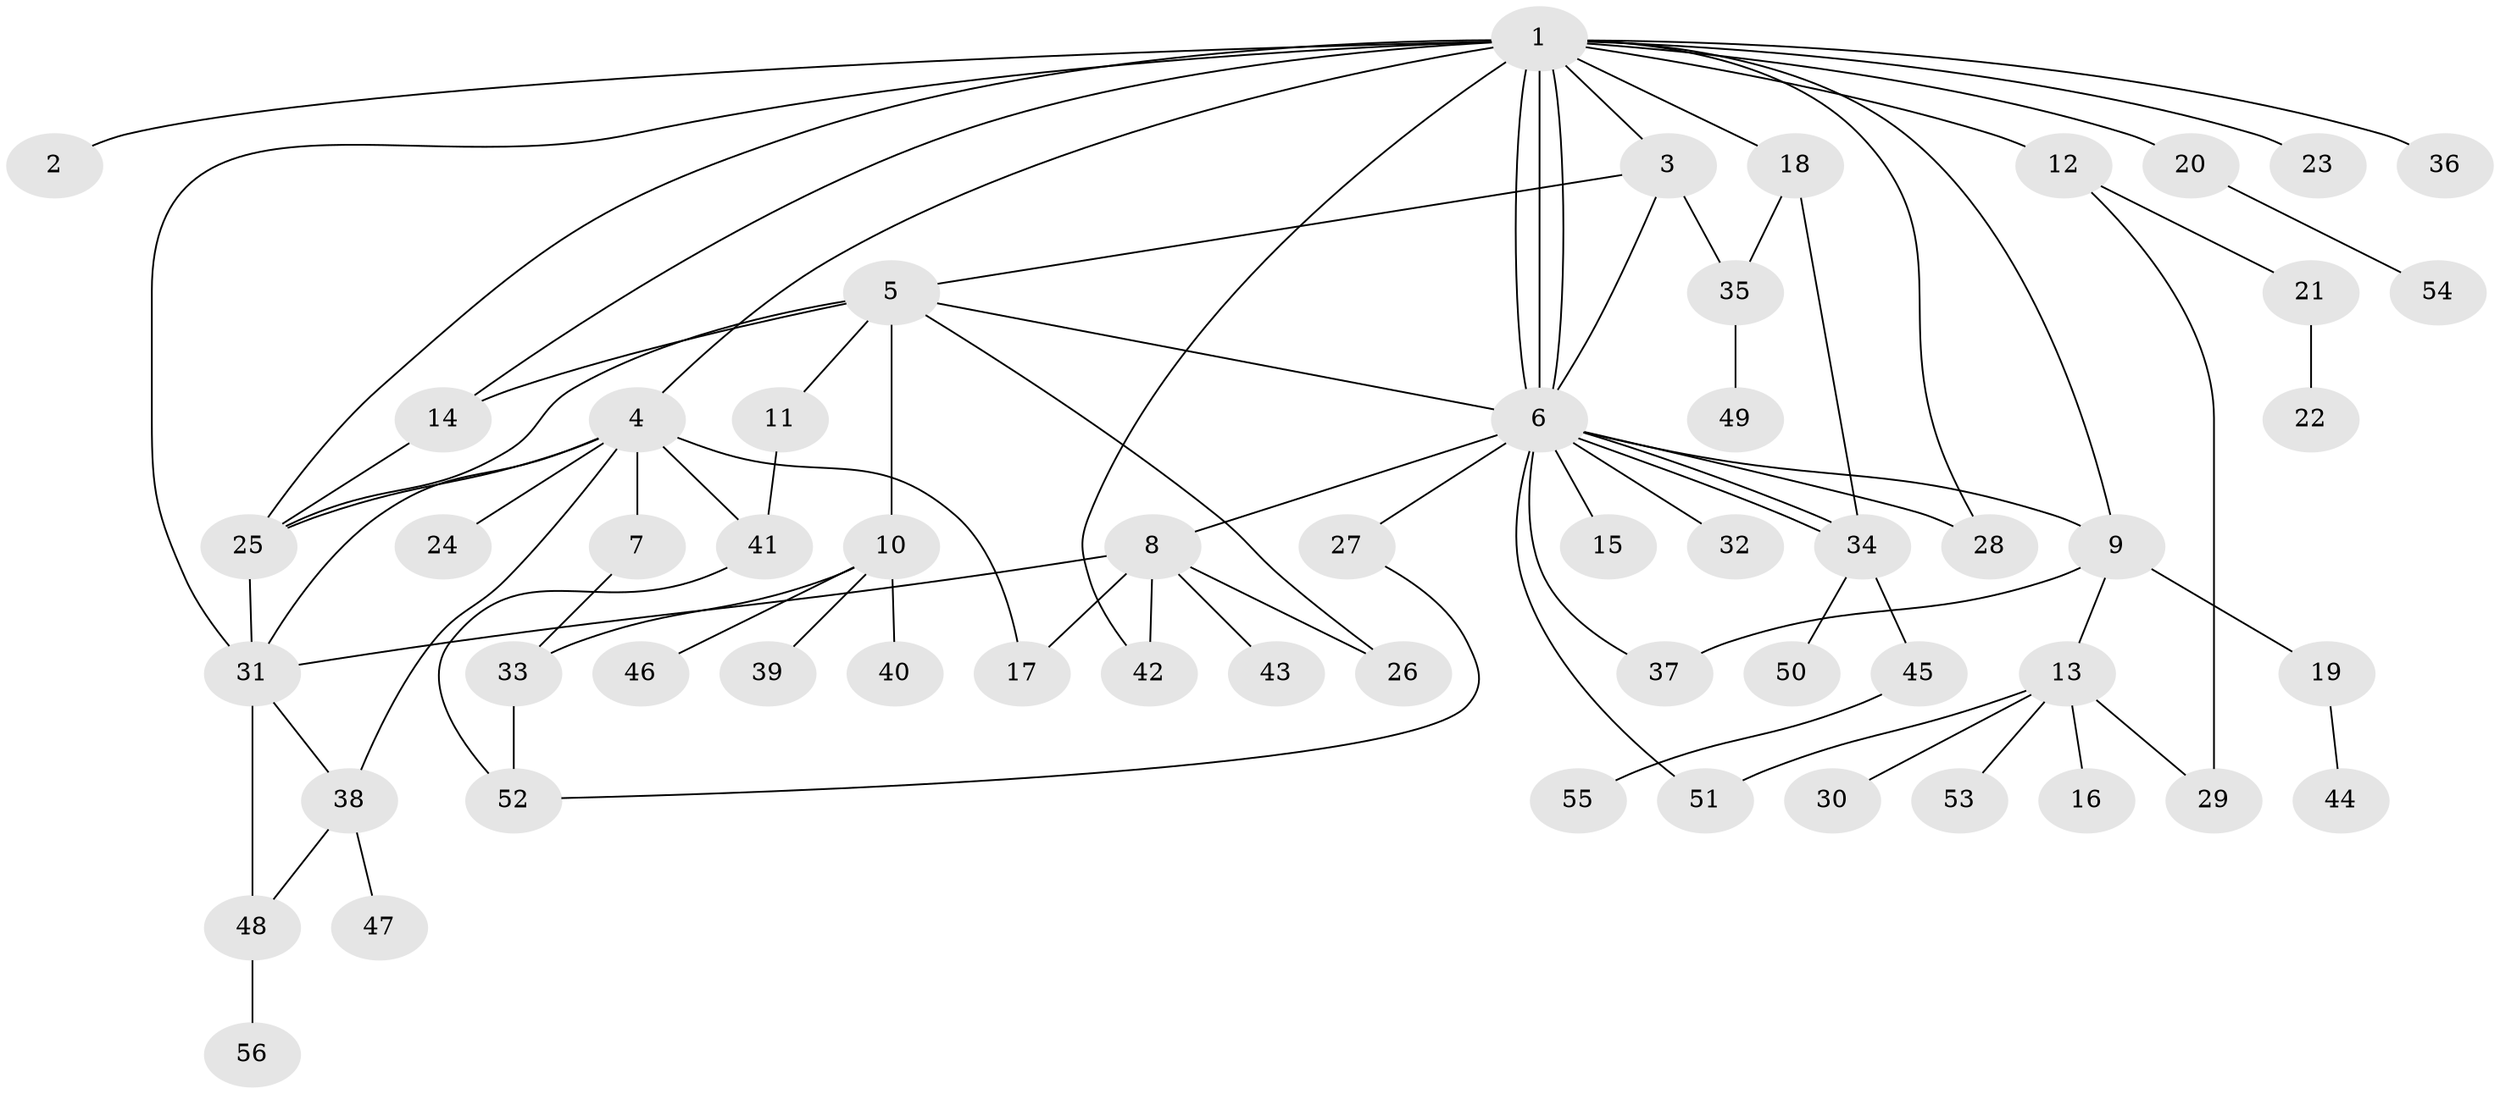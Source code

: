// Generated by graph-tools (version 1.1) at 2025/35/03/09/25 02:35:18]
// undirected, 56 vertices, 83 edges
graph export_dot {
graph [start="1"]
  node [color=gray90,style=filled];
  1;
  2;
  3;
  4;
  5;
  6;
  7;
  8;
  9;
  10;
  11;
  12;
  13;
  14;
  15;
  16;
  17;
  18;
  19;
  20;
  21;
  22;
  23;
  24;
  25;
  26;
  27;
  28;
  29;
  30;
  31;
  32;
  33;
  34;
  35;
  36;
  37;
  38;
  39;
  40;
  41;
  42;
  43;
  44;
  45;
  46;
  47;
  48;
  49;
  50;
  51;
  52;
  53;
  54;
  55;
  56;
  1 -- 2;
  1 -- 3;
  1 -- 4;
  1 -- 6;
  1 -- 6;
  1 -- 6;
  1 -- 9;
  1 -- 12;
  1 -- 14;
  1 -- 18;
  1 -- 20;
  1 -- 23;
  1 -- 25;
  1 -- 28;
  1 -- 31;
  1 -- 36;
  1 -- 42;
  3 -- 5;
  3 -- 6;
  3 -- 35;
  4 -- 7;
  4 -- 17;
  4 -- 24;
  4 -- 25;
  4 -- 31;
  4 -- 38;
  4 -- 41;
  5 -- 6;
  5 -- 10;
  5 -- 11;
  5 -- 14;
  5 -- 25;
  5 -- 26;
  6 -- 8;
  6 -- 9;
  6 -- 15;
  6 -- 27;
  6 -- 28;
  6 -- 32;
  6 -- 34;
  6 -- 34;
  6 -- 37;
  6 -- 51;
  7 -- 33;
  8 -- 17;
  8 -- 26;
  8 -- 31;
  8 -- 42;
  8 -- 43;
  9 -- 13;
  9 -- 19;
  9 -- 37;
  10 -- 33;
  10 -- 39;
  10 -- 40;
  10 -- 46;
  11 -- 41;
  12 -- 21;
  12 -- 29;
  13 -- 16;
  13 -- 29;
  13 -- 30;
  13 -- 51;
  13 -- 53;
  14 -- 25;
  18 -- 34;
  18 -- 35;
  19 -- 44;
  20 -- 54;
  21 -- 22;
  25 -- 31;
  27 -- 52;
  31 -- 38;
  31 -- 48;
  33 -- 52;
  34 -- 45;
  34 -- 50;
  35 -- 49;
  38 -- 47;
  38 -- 48;
  41 -- 52;
  45 -- 55;
  48 -- 56;
}
